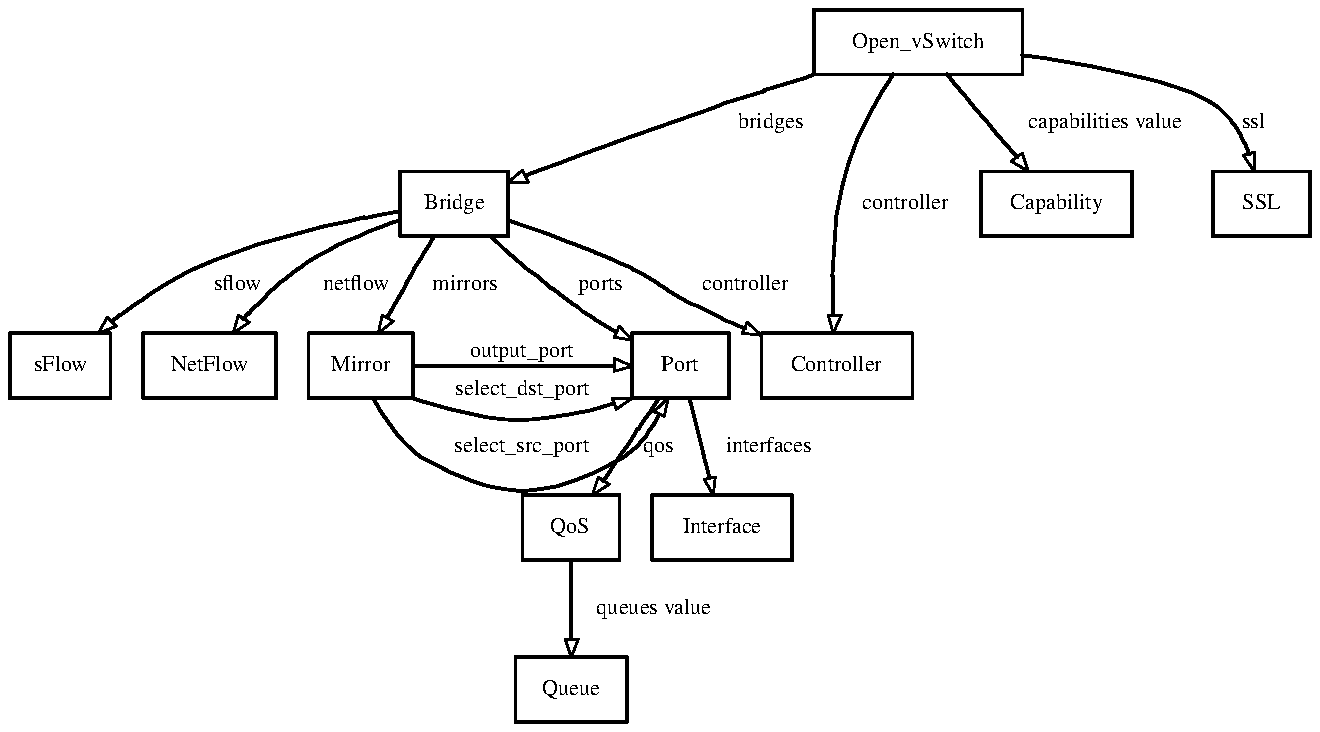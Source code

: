 .\"  Creator: Graphviz version 2.20.2 (Sun Oct 12 22:28:10 UTC 2008)
.\"  For: (blp) Ben Pfaff,,,
.\"  Title: Open_vSwitch
.\"  save point size and font
.nr .S \n(.s
.nr DF \n(.f
.PS 6.50000 3.59722
# to change drawing size, multiply the width and height on the .PS line above and the number on the two lines below (rounded to the nearest integer) by a scale factor
.nr SF 6500
scalethickness = 6500
# don't change anything below this line in this drawing
# non-fatal run-time pic version determination, version 2
boxrad=2.0 # will be reset to 0.0 by gpic only
scale=1.0 # required for comparisons
# boxrad is now 0.0 in gpic, else it remains 2.0
# dashwid is 0.1 in 10th Edition, 0.05 in DWB 2 and in gpic
# fillval is 0.3 in 10th Edition (fill 0 means black), 0.5 in gpic (fill 0 means white), undefined in DWB 2
# fill has no meaning in DWB 2, gpic can use fill or filled, 10th Edition uses fill only
# DWB 2 doesn't use fill and doesn't define fillval
# reset works in gpic and 10th edition, but isn't defined in DWB 2
# DWB 2 compatibility definitions
if boxrad > 1.0 && dashwid < 0.075 then X
	fillval = 1;
	define fill Y Y;
	define solid Y Y;
	define reset Y scale=1.0 Y;
X
reset # set to known state
# GNU pic vs. 10th Edition d\(e'tente
if fillval > 0.4 then X
	define setfillval Y fillval = 1 - Y;
	define bold Y thickness 2 Y;
	# if you use gpic and it barfs on encountering "solid",
	#	install a more recent version of gpic or switch to DWB or 10th Edition pic;
	#	sorry, the groff folks changed gpic; send any complaint to them;
X else Z
	define setfillval Y fillval = Y;
	define bold Y Y;
	define filled Y fill Y;
Z
# arrowhead has no meaning in DWB 2, arrowhead = 7 makes filled arrowheads in gpic and in 10th Edition
# arrowhead is undefined in DWB 2, initially 1 in gpic, 2 in 10th Edition
arrowhead = 7 # not used by graphviz
# GNU pic supports a boxrad variable to draw boxes with rounded corners; DWB and 10th Ed. do not
boxrad = 0 # no rounded corners in graphviz
# GNU pic supports a linethick variable to set line thickness; DWB and 10th Ed. do not
linethick = 1; oldlinethick = linethick
# .PS w/o args causes GNU pic to scale drawing to fit 8.5x11 paper; DWB does not
# maxpsht and maxpswid have no meaning in DWB 2.0, set page boundaries in gpic and in 10th Edition
# maxpsht and maxpswid are predefined to 11.0 and 8.5 in gpic
maxpsht = 3.597222
maxpswid = 6.500000
Dot: [
define attrs0 % %; define unfilled % %; define rounded % %; define diagonals % %
setfillval 0.000000
setfillval 0.827451
.ft R 
.ps 8*\n(SFu/6500u
setfillval 1.000000
setfillval 1.000000
setfillval 1.000000
{
define attrs1 % %
#	Bridge
setfillval 0.000000
box attrs1 wid 0.53352 ht 0.32011 at (2.19631,2.56088);
{
define attrs2 % %
setfillval 0.000000
"Bridge" at (2.19631,2.55791);
}
linethick = oldlinethick
}
linethick = oldlinethick
{
define attrs1 % %
#	sFlow
setfillval 0.000000
box attrs1 wid 0.49795 ht 0.32011 at (0.24897,1.76060);
{
define attrs2 % %
setfillval 0.000000
"sFlow" at (0.24897,1.75764);
}
linethick = oldlinethick
}
linethick = oldlinethick
{
define attrs1 % %
#	Bridge -> sFlow
setfillval 0.000000
setfillval 0.000000
P0: (1.92955,2.52531)
P1: (1.84522,2.51062)
P2: (1.75320,2.49315)
P3: (1.65489,2.47281)
P4: (1.55168,2.44948)
P5: (1.44494,2.42305)
P6: (1.33607,2.39342)
P7: (1.22645,2.36049)
P8: (1.11747,2.32414)
P9: (1.01051,2.28427)
P10: (0.90698,2.24077)
P11: (0.86432,2.21866)
P12: (0.82183,2.19517)
P13: (0.77965,2.17050)
P14: (0.73796,2.14488)
P15: (0.69690,2.11850)
P16: (0.65665,2.09160)
P17: (0.61736,2.06437)
P18: (0.57918,2.03703)
P19: (0.54229,2.00981)
P20: (0.50684,1.98290)
move to P0; line attrs1 to P1 then to P2
move to P2; line attrs1 to P3 then to P4
move to P4; line attrs1 to P5 then to P6
move to P6; line attrs1 to P7 then to P8
move to P8; line attrs1 to P9 then to P10
move to P10; line attrs1 to P11 then to P12
move to P12; line attrs1 to P13 then to P14
move to P14; line attrs1 to P15 then to P16
move to P16; line attrs1 to P17 then to P18
move to P18; line attrs1 to P19 then to P20
{
define attrs2 % %
define attrs2 % solid %
oldlinethick = linethick;linethick = 1 * scalethickness / 10153
P0: (0.52462,1.95622)
P1: (0.43570,1.92066)
P2: (0.48016,2.00068)
move to P0; line attrs2 to P1
move to P1; line attrs2 to P2
move to P2; line attrs2 to P0
}
linethick = oldlinethick
{
define attrs2 % %
setfillval 0.000000
"sflow" at (1.12483,2.15777);
}
linethick = oldlinethick
}
linethick = oldlinethick
{
define attrs1 % %
#	Mirror
setfillval 0.000000
box attrs1 wid 0.51573 ht 0.32011 at (1.73393,1.76060);
{
define attrs2 % %
setfillval 0.000000
"Mirror" at (1.73393,1.75764);
}
linethick = oldlinethick
}
linethick = oldlinethick
{
define attrs1 % %
#	Bridge -> Mirror
setfillval 0.000000
setfillval 0.000000
P0: (2.09850,2.40082)
P1: (2.08807,2.38482)
P2: (2.07808,2.36881)
P3: (2.06840,2.35280)
P4: (2.05894,2.33680)
P5: (2.04959,2.32079)
P6: (2.04024,2.30479)
P7: (2.03077,2.28878)
P8: (2.02110,2.27278)
P9: (2.01111,2.25677)
P10: (2.00068,2.24077)
P11: (1.98735,2.21676)
P12: (1.97401,2.19275)
P13: (1.96067,2.16874)
P14: (1.94733,2.14473)
P15: (1.93399,2.12073)
P16: (1.92066,2.09672)
P17: (1.90732,2.07271)
P18: (1.89398,2.04870)
P19: (1.88064,2.02469)
P20: (1.86731,2.00068)
move to P0; line attrs1 to P1 then to P2
move to P2; line attrs1 to P3 then to P4
move to P4; line attrs1 to P5 then to P6
move to P6; line attrs1 to P7 then to P8
move to P8; line attrs1 to P9 then to P10
move to P10; line attrs1 to P11 then to P12
move to P12; line attrs1 to P13 then to P14
move to P14; line attrs1 to P15 then to P16
move to P16; line attrs1 to P17 then to P18
move to P18; line attrs1 to P19 then to P20
{
define attrs2 % %
define attrs2 % solid %
oldlinethick = linethick;linethick = 1 * scalethickness / 10153
P0: (1.89398,1.98290)
P1: (1.82285,1.92066)
P2: (1.84063,2.00958)
move to P0; line attrs2 to P1
move to P1; line attrs2 to P2
move to P2; line attrs2 to P0
}
linethick = oldlinethick
{
define attrs2 % %
setfillval 0.000000
"mirrors" at (2.24966,2.15777);
}
linethick = oldlinethick
}
linethick = oldlinethick
{
define attrs1 % %
#	Port
setfillval 0.000000
box attrs1 wid 0.48016 ht 0.32011 at (3.31669,1.76060);
{
define attrs2 % %
setfillval 0.000000
"Port" at (3.31224,1.75764);
}
linethick = oldlinethick
}
linethick = oldlinethick
{
define attrs1 % %
#	Bridge -> Port
setfillval 0.000000
setfillval 0.000000
P0: (2.37415,2.40082)
P1: (2.40743,2.37073)
P2: (2.44300,2.33936)
P3: (2.48050,2.30703)
P4: (2.51955,2.27406)
P5: (2.55976,2.24077)
P6: (2.60078,2.20747)
P7: (2.64223,2.17450)
P8: (2.68373,2.14217)
P9: (2.72490,2.11080)
P10: (2.76539,2.08071)
P11: (2.78699,2.06471)
P12: (2.80907,2.04877)
P13: (2.83157,2.03294)
P14: (2.85445,2.01726)
P15: (2.87765,2.00180)
P16: (2.90112,1.98660)
P17: (2.92480,1.97172)
P18: (2.94863,1.95722)
P19: (2.97258,1.94314)
P20: (2.99658,1.92955)
move to P0; line attrs1 to P1 then to P2
move to P2; line attrs1 to P3 then to P4
move to P4; line attrs1 to P5 then to P6
move to P6; line attrs1 to P7 then to P8
move to P8; line attrs1 to P9 then to P10
move to P10; line attrs1 to P11 then to P12
move to P12; line attrs1 to P13 then to P14
move to P14; line attrs1 to P15 then to P16
move to P16; line attrs1 to P17 then to P18
move to P18; line attrs1 to P19 then to P20
{
define attrs2 % %
define attrs2 % solid %
oldlinethick = linethick;linethick = 1 * scalethickness / 10153
P0: (3.01436,1.95622)
P1: (3.07661,1.88509)
P2: (2.98769,1.90287)
move to P0; line attrs2 to P1
move to P1; line attrs2 to P2
move to P2; line attrs2 to P0
}
linethick = oldlinethick
{
define attrs2 % %
setfillval 0.000000
"ports" at (2.92100,2.15777);
}
linethick = oldlinethick
}
linethick = oldlinethick
{
define attrs1 % %
#	Controller
setfillval 0.000000
box attrs1 wid 0.74692 ht 0.32011 at (4.09029,1.76060);
{
define attrs2 % %
setfillval 0.000000
"Controller" at (4.08584,1.75764);
}
linethick = oldlinethick
}
linethick = oldlinethick
{
define attrs1 % %
#	Bridge -> Controller
setfillval 0.000000
setfillval 0.000000
P0: (2.46306,2.48085)
P1: (2.51818,2.46164)
P2: (2.57638,2.44137)
P3: (2.63704,2.42003)
P4: (2.69952,2.39762)
P5: (2.76317,2.37415)
P6: (2.82735,2.34960)
P7: (2.89142,2.32399)
P8: (2.95475,2.29732)
P9: (3.01669,2.26958)
P10: (3.07661,2.24077)
P11: (3.11337,2.22284)
P12: (3.14447,2.20619)
P13: (3.17120,2.19051)
P14: (3.19483,2.17546)
P15: (3.21666,2.16074)
P16: (3.23794,2.14601)
P17: (3.25998,2.13097)
P18: (3.28404,2.11528)
P19: (3.31141,2.09864)
P20: (3.34337,2.08071)
P21: (3.37271,2.06713)
P22: (3.40205,2.05318)
P23: (3.43140,2.03902)
P24: (3.46074,2.02480)
P25: (3.49008,2.01069)
P26: (3.51943,1.99684)
P27: (3.54877,1.98342)
P28: (3.57811,1.97059)
P29: (3.60746,1.95851)
P30: (3.63680,1.94733)
move to P0; line attrs1 to P1 then to P2
move to P2; line attrs1 to P3 then to P4
move to P4; line attrs1 to P5 then to P6
move to P6; line attrs1 to P7 then to P8
move to P8; line attrs1 to P9 then to P10
move to P10; line attrs1 to P11 then to P12
move to P12; line attrs1 to P13 then to P14
move to P14; line attrs1 to P15 then to P16
move to P16; line attrs1 to P17 then to P18
move to P18; line attrs1 to P19 then to P20
move to P20; line attrs1 to P21 then to P22
move to P22; line attrs1 to P23 then to P24
move to P24; line attrs1 to P25 then to P26
move to P26; line attrs1 to P27 then to P28
move to P28; line attrs1 to P29 then to P30
{
define attrs2 % %
define attrs2 % solid %
oldlinethick = linethick;linethick = 1 * scalethickness / 10153
P0: (3.64569,1.97401)
P1: (3.71683,1.91176)
P2: (3.61902,1.92066)
move to P0; line attrs2 to P1
move to P1; line attrs2 to P2
move to P2; line attrs2 to P0
}
linethick = oldlinethick
{
define attrs2 % %
setfillval 0.000000
"controller" at (3.63680,2.15777);
}
linethick = oldlinethick
}
linethick = oldlinethick
{
define attrs1 % %
#	NetFlow
setfillval 0.000000
box attrs1 wid 0.65800 ht 0.32011 at (0.98700,1.76060);
{
define attrs2 % %
setfillval 0.000000
"NetFlow" at (0.98700,1.75764);
}
linethick = oldlinethick
}
linethick = oldlinethick
{
define attrs1 % %
#	Bridge -> NetFlow
setfillval 0.000000
setfillval 0.000000
P0: (1.92955,2.48085)
P1: (1.88055,2.46404)
P2: (1.82989,2.44564)
P3: (1.77806,2.42563)
P4: (1.72553,2.40402)
P5: (1.67279,2.38081)
P6: (1.62032,2.35601)
P7: (1.56860,2.32960)
P8: (1.51810,2.30159)
P9: (1.46931,2.27198)
P10: (1.42271,2.24077)
P11: (1.39363,2.21891)
P12: (1.36509,2.19609)
P13: (1.33708,2.17242)
P14: (1.30960,2.14801)
P15: (1.28266,2.12295)
P16: (1.25625,2.09736)
P17: (1.23038,2.07134)
P18: (1.20503,2.04500)
P19: (1.18023,2.01845)
P20: (1.15595,1.99179)
move to P0; line attrs1 to P1 then to P2
move to P2; line attrs1 to P3 then to P4
move to P4; line attrs1 to P5 then to P6
move to P6; line attrs1 to P7 then to P8
move to P8; line attrs1 to P9 then to P10
move to P10; line attrs1 to P11 then to P12
move to P12; line attrs1 to P13 then to P14
move to P14; line attrs1 to P15 then to P16
move to P16; line attrs1 to P17 then to P18
move to P18; line attrs1 to P19 then to P20
{
define attrs2 % %
define attrs2 % solid %
oldlinethick = linethick;linethick = 1 * scalethickness / 10153
P0: (1.18263,1.97401)
P1: (1.10260,1.92066)
P2: (1.12927,2.00958)
move to P0; line attrs2 to P1
move to P1; line attrs2 to P2
move to P2; line attrs2 to P0
}
linethick = oldlinethick
{
define attrs2 % %
setfillval 0.000000
"netflow" at (1.71170,2.15777);
}
linethick = oldlinethick
}
linethick = oldlinethick
{
define attrs1 % %
#	Mirror -> Port
setfillval 0.000000
setfillval 0.000000
P0: (1.79617,1.60055)
P1: (1.81565,1.56758)
P2: (1.83679,1.53318)
P3: (1.85963,1.49803)
P4: (1.88424,1.46283)
P5: (1.91065,1.42827)
P6: (1.93894,1.39504)
P7: (1.96914,1.36384)
P8: (2.00132,1.33535)
P9: (2.03553,1.31029)
P10: (2.07182,1.28933)
P11: (2.17646,1.23651)
P12: (2.27299,1.19543)
P13: (2.36344,1.16609)
P14: (2.44983,1.14848)
P15: (2.53420,1.14261)
P16: (2.61857,1.14848)
P17: (2.70496,1.16609)
P18: (2.79541,1.19543)
P19: (2.89194,1.23651)
P20: (2.99658,1.28933)
P21: (3.02512,1.30421)
P22: (3.05207,1.32191)
P23: (3.07741,1.34207)
P24: (3.10115,1.36431)
P25: (3.12329,1.38825)
P26: (3.14383,1.41353)
P27: (3.16277,1.43977)
P28: (3.18011,1.46660)
P29: (3.19585,1.49364)
P30: (3.20999,1.52052)
move to P0; line attrs1 to P1 then to P2
move to P2; line attrs1 to P3 then to P4
move to P4; line attrs1 to P5 then to P6
move to P6; line attrs1 to P7 then to P8
move to P8; line attrs1 to P9 then to P10
move to P10; line attrs1 to P11 then to P12
move to P12; line attrs1 to P13 then to P14
move to P14; line attrs1 to P15 then to P16
move to P16; line attrs1 to P17 then to P18
move to P18; line attrs1 to P19 then to P20
move to P20; line attrs1 to P21 then to P22
move to P22; line attrs1 to P23 then to P24
move to P24; line attrs1 to P25 then to P26
move to P26; line attrs1 to P27 then to P28
move to P28; line attrs1 to P29 then to P30
{
define attrs2 % %
define attrs2 % solid %
oldlinethick = linethick;linethick = 1 * scalethickness / 10153
P0: (3.18331,1.53830)
P1: (3.25445,1.60055)
P2: (3.23666,1.51163)
move to P0; line attrs2 to P1
move to P1; line attrs2 to P2
move to P2; line attrs2 to P0
}
linethick = oldlinethick
{
define attrs2 % %
setfillval 0.000000
"select_src_port" at (2.52975,1.35750);
}
linethick = oldlinethick
}
linethick = oldlinethick
{
define attrs1 % %
#	Mirror -> Port
setfillval 0.000000
setfillval 0.000000
P0: (1.99179,1.76060)
P1: (2.07850,1.76060)
P2: (2.17219,1.76060)
P3: (2.27133,1.76060)
P4: (2.37436,1.76060)
P5: (2.47974,1.76060)
P6: (2.58592,1.76060)
P7: (2.69135,1.76060)
P8: (2.79448,1.76060)
P9: (2.89378,1.76060)
P10: (2.98769,1.76060)
move to P0; line attrs1 to P1 then to P2
move to P2; line attrs1 to P3 then to P4
move to P4; line attrs1 to P5 then to P6
move to P6; line attrs1 to P7 then to P8
move to P8; line attrs1 to P9 then to P10
{
define attrs2 % %
define attrs2 % solid %
oldlinethick = linethick;linethick = 1 * scalethickness / 10153
P0: (2.98769,1.79617)
P1: (3.07661,1.76060)
P2: (2.98769,1.73393)
move to P0; line attrs2 to P1
move to P1; line attrs2 to P2
move to P2; line attrs2 to P0
}
linethick = oldlinethick
{
define attrs2 % %
setfillval 0.000000
"output_port" at (2.52975,1.82877);
}
linethick = oldlinethick
}
linethick = oldlinethick
{
define attrs1 % %
#	Mirror -> Port
setfillval 0.000000
setfillval 0.000000
P0: (1.99179,1.60055)
P1: (1.99979,1.59788)
P2: (2.00780,1.59521)
P3: (2.01580,1.59254)
P4: (2.02380,1.58988)
P5: (2.03181,1.58721)
P6: (2.03981,1.58454)
P7: (2.04781,1.58187)
P8: (2.05581,1.57921)
P9: (2.06382,1.57654)
P10: (2.07182,1.57387)
P11: (2.17501,1.54698)
P12: (2.26780,1.52521)
P13: (2.35312,1.50889)
P14: (2.43390,1.49833)
P15: (2.51308,1.49384)
P16: (2.59360,1.49576)
P17: (2.67838,1.50441)
P18: (2.77037,1.52009)
P19: (2.87249,1.54314)
P20: (2.98769,1.57387)
move to P0; line attrs1 to P1 then to P2
move to P2; line attrs1 to P3 then to P4
move to P4; line attrs1 to P5 then to P6
move to P6; line attrs1 to P7 then to P8
move to P8; line attrs1 to P9 then to P10
move to P10; line attrs1 to P11 then to P12
move to P12; line attrs1 to P13 then to P14
move to P14; line attrs1 to P15 then to P16
move to P16; line attrs1 to P17 then to P18
move to P18; line attrs1 to P19 then to P20
{
define attrs2 % %
define attrs2 % solid %
oldlinethick = linethick;linethick = 1 * scalethickness / 10153
P0: (2.97880,1.60055)
P1: (3.07661,1.60055)
P2: (2.99658,1.54720)
move to P0; line attrs2 to P1
move to P1; line attrs2 to P2
move to P2; line attrs2 to P0
}
linethick = oldlinethick
{
define attrs2 % %
setfillval 0.000000
"select_dst_port" at (2.53420,1.64204);
}
linethick = oldlinethick
}
linethick = oldlinethick
{
define attrs1 % %
#	QoS
setfillval 0.000000
box attrs1 wid 0.48016 ht 0.32011 at (2.77428,0.96033);
{
define attrs2 % %
setfillval 0.000000
"QoS" at (2.76984,0.95736);
}
linethick = oldlinethick
}
linethick = oldlinethick
{
define attrs1 % %
#	Port -> QoS
setfillval 0.000000
setfillval 0.000000
P0: (3.20999,1.60055)
P1: (3.18522,1.56461)
P2: (3.15912,1.52642)
P3: (3.13196,1.48643)
P4: (3.10399,1.44505)
P5: (3.07550,1.40270)
P6: (3.04673,1.35982)
P7: (3.01797,1.31684)
P8: (2.98947,1.27418)
P9: (2.96150,1.23226)
P10: (2.93434,1.19152)
move to P0; line attrs1 to P1 then to P2
move to P2; line attrs1 to P3 then to P4
move to P4; line attrs1 to P5 then to P6
move to P6; line attrs1 to P7 then to P8
move to P8; line attrs1 to P9 then to P10
{
define attrs2 % %
define attrs2 % solid %
oldlinethick = linethick;linethick = 1 * scalethickness / 10153
P0: (2.96101,1.17373)
P1: (2.88098,1.12038)
P2: (2.90766,1.20930)
move to P0; line attrs2 to P1
move to P1; line attrs2 to P2
move to P2; line attrs2 to P0
}
linethick = oldlinethick
{
define attrs2 % %
setfillval 0.000000
"qos" at (3.20554,1.35750);
}
linethick = oldlinethick
}
linethick = oldlinethick
{
define attrs1 % %
#	Interface
setfillval 0.000000
box attrs1 wid 0.69357 ht 0.32011 at (3.52120,0.96033);
{
define attrs2 % %
setfillval 0.000000
"Interface" at (3.52120,0.95736);
}
linethick = oldlinethick
}
linethick = oldlinethick
{
define attrs1 % %
#	Port -> Interface
setfillval 0.000000
setfillval 0.000000
P0: (3.36115,1.60055)
P1: (3.36941,1.56486)
P2: (3.37815,1.52742)
P3: (3.38732,1.48859)
P4: (3.39686,1.44874)
P5: (3.40672,1.40826)
P6: (3.41685,1.36751)
P7: (3.42719,1.32686)
P8: (3.43769,1.28670)
P9: (3.44830,1.24739)
P10: (3.45896,1.20930)
move to P0; line attrs1 to P1 then to P2
move to P2; line attrs1 to P3 then to P4
move to P4; line attrs1 to P5 then to P6
move to P6; line attrs1 to P7 then to P8
move to P8; line attrs1 to P9 then to P10
{
define attrs2 % %
define attrs2 % solid %
oldlinethick = linethick;linethick = 1 * scalethickness / 10153
P0: (3.48564,1.20930)
P1: (3.47674,1.12038)
P2: (3.43228,1.20041)
move to P0; line attrs2 to P1
move to P1; line attrs2 to P2
move to P2; line attrs2 to P0
}
linethick = oldlinethick
{
define attrs2 % %
setfillval 0.000000
"interfaces" at (3.75239,1.35750);
}
linethick = oldlinethick
}
linethick = oldlinethick
{
define attrs1 % %
#	Queue
setfillval 0.000000
box attrs1 wid 0.55130 ht 0.32011 at (2.77428,0.16005);
{
define attrs2 % %
setfillval 0.000000
"Queue" at (2.77428,0.15709);
}
linethick = oldlinethick
}
linethick = oldlinethick
{
define attrs1 % %
#	QoS -> Queue
setfillval 0.000000
setfillval 0.000000
P0: (2.77428,0.80027)
P1: (2.77428,0.76483)
P2: (2.77428,0.72800)
P3: (2.77428,0.69000)
P4: (2.77428,0.65103)
P5: (2.77428,0.61132)
P6: (2.77428,0.57108)
P7: (2.77428,0.53051)
P8: (2.77428,0.48984)
P9: (2.77428,0.44927)
P10: (2.77428,0.40903)
move to P0; line attrs1 to P1 then to P2
move to P2; line attrs1 to P3 then to P4
move to P4; line attrs1 to P5 then to P6
move to P6; line attrs1 to P7 then to P8
move to P8; line attrs1 to P9 then to P10
{
define attrs2 % %
define attrs2 % solid %
oldlinethick = linethick;linethick = 1 * scalethickness / 10153
P0: (2.80985,0.40903)
P1: (2.77428,0.32011)
P2: (2.74761,0.40903)
move to P0; line attrs2 to P1
move to P1; line attrs2 to P2
move to P2; line attrs2 to P0
}
linethick = oldlinethick
{
define attrs2 % %
setfillval 0.000000
"queues value" at (3.18331,0.55723);
}
linethick = oldlinethick
}
linethick = oldlinethick
{
define attrs1 % %
#	Open_vSwitch
setfillval 0.000000
box attrs1 wid 1.03146 ht 0.32011 at (4.49042,3.36115);
{
define attrs2 % %
setfillval 0.000000
"Open_vSwitch" at (4.49042,3.35819);
}
linethick = oldlinethick
}
linethick = oldlinethick
{
define attrs1 % %
#	Open_vSwitch -> Bridge
setfillval 0.000000
setfillval 0.000000
P0: (3.97469,3.20109)
P1: (3.92643,3.18509)
P2: (3.87773,3.16908)
P3: (3.82872,3.15308)
P4: (3.77950,3.13707)
P5: (3.73016,3.12107)
P6: (3.68083,3.10506)
P7: (3.63161,3.08906)
P8: (3.58259,3.07305)
P9: (3.53390,3.05705)
P10: (3.48564,3.04104)
P11: (3.38867,3.00613)
P12: (3.29037,2.97090)
P13: (3.19154,2.93556)
P14: (3.09297,2.90033)
P15: (2.99547,2.86542)
P16: (2.89984,2.83105)
P17: (2.80687,2.79742)
P18: (2.71737,2.76475)
P19: (2.63214,2.73325)
P20: (2.55198,2.70315)
move to P0; line attrs1 to P1 then to P2
move to P2; line attrs1 to P3 then to P4
move to P4; line attrs1 to P5 then to P6
move to P6; line attrs1 to P7 then to P8
move to P8; line attrs1 to P9 then to P10
move to P10; line attrs1 to P11 then to P12
move to P12; line attrs1 to P13 then to P14
move to P14; line attrs1 to P15 then to P16
move to P16; line attrs1 to P17 then to P18
move to P18; line attrs1 to P19 then to P20
{
define attrs2 % %
define attrs2 % solid %
oldlinethick = linethick;linethick = 1 * scalethickness / 10153
P0: (2.56088,2.66758)
P1: (2.46306,2.66758)
P2: (2.53420,2.72982)
move to P0; line attrs2 to P1
move to P1; line attrs2 to P2
move to P2; line attrs2 to P0
}
linethick = oldlinethick
{
define attrs2 % %
setfillval 0.000000
"bridges" at (3.76129,2.95805);
}
linethick = oldlinethick
}
linethick = oldlinethick
{
define attrs1 % %
#	Open_vSwitch -> Controller
setfillval 0.000000
setfillval 0.000000
P0: (4.36594,3.20109)
P1: (4.34122,3.16220)
P2: (4.31543,3.12043)
P3: (4.28911,3.07609)
P4: (4.26279,3.02952)
P5: (4.23700,2.98102)
P6: (4.21228,2.93092)
P7: (4.18917,2.87954)
P8: (4.16818,2.82721)
P9: (4.14986,2.77423)
P10: (4.13475,2.72093)
P11: (4.11548,2.64795)
P12: (4.10010,2.57354)
P13: (4.08825,2.49837)
P14: (4.07955,2.42316)
P15: (4.07361,2.34858)
P16: (4.07008,2.27534)
P17: (4.06858,2.20412)
P18: (4.06873,2.13563)
P19: (4.07016,2.07055)
P20: (4.07250,2.00958)
move to P0; line attrs1 to P1 then to P2
move to P2; line attrs1 to P3 then to P4
move to P4; line attrs1 to P5 then to P6
move to P6; line attrs1 to P7 then to P8
move to P8; line attrs1 to P9 then to P10
move to P10; line attrs1 to P11 then to P12
move to P12; line attrs1 to P13 then to P14
move to P14; line attrs1 to P15 then to P16
move to P16; line attrs1 to P17 then to P18
move to P18; line attrs1 to P19 then to P20
{
define attrs2 % %
define attrs2 % solid %
oldlinethick = linethick;linethick = 1 * scalethickness / 10153
P0: (4.10807,2.00958)
P1: (4.07250,1.92066)
P2: (4.04583,2.00958)
move to P0; line attrs2 to P1
move to P1; line attrs2 to P2
move to P2; line attrs2 to P0
}
linethick = oldlinethick
{
define attrs2 % %
setfillval 0.000000
"controller" at (4.42818,2.55791);
}
linethick = oldlinethick
}
linethick = oldlinethick
{
define attrs1 % %
#	Capability
setfillval 0.000000
box attrs1 wid 0.74692 ht 0.32011 at (5.17510,2.56088);
{
define attrs2 % %
setfillval 0.000000
"Capability" at (5.17510,2.55791);
}
linethick = oldlinethick
}
linethick = oldlinethick
{
define attrs1 % %
#	Open_vSwitch -> Capability
setfillval 0.000000
setfillval 0.000000
P0: (4.63269,3.20109)
P1: (4.66305,3.16515)
P2: (4.69522,3.12697)
P3: (4.72889,3.08698)
P4: (4.76373,3.04559)
P5: (4.79942,3.00325)
P6: (4.83564,2.96037)
P7: (4.87208,2.91739)
P8: (4.90842,2.87473)
P9: (4.94432,2.83281)
P10: (4.97948,2.79207)
move to P0; line attrs1 to P1 then to P2
move to P2; line attrs1 to P3 then to P4
move to P4; line attrs1 to P5 then to P6
move to P6; line attrs1 to P7 then to P8
move to P8; line attrs1 to P9 then to P10
{
define attrs2 % %
define attrs2 % solid %
oldlinethick = linethick;linethick = 1 * scalethickness / 10153
P0: (5.00616,2.80985)
P1: (5.03283,2.72093)
P2: (4.95280,2.77428)
move to P0; line attrs2 to P1
move to P1; line attrs2 to P2
move to P2; line attrs2 to P0
}
linethick = oldlinethick
{
define attrs2 % %
setfillval 0.000000
"capabilities value" at (5.41518,2.95805);
}
linethick = oldlinethick
}
linethick = oldlinethick
{
define attrs1 % %
#	SSL
setfillval 0.000000
box attrs1 wid 0.48016 ht 0.32011 at (6.18878,2.56088);
{
define attrs2 % %
setfillval 0.000000
"SSL" at (6.18878,2.55791);
}
linethick = oldlinethick
}
linethick = oldlinethick
{
define attrs1 % %
#	Open_vSwitch -> SSL
setfillval 0.000000
setfillval 0.000000
P0: (5.00616,3.29891)
P1: (5.11780,3.28184)
P2: (5.23244,3.26270)
P3: (5.34771,3.24153)
P4: (5.46128,3.21838)
P5: (5.57079,3.19331)
P6: (5.67390,3.16638)
P7: (5.76827,3.13763)
P8: (5.85153,3.10712)
P9: (5.92135,3.07491)
P10: (5.97538,3.04104)
P11: (5.99617,3.02160)
P12: (6.01585,3.00078)
P13: (6.03436,2.97878)
P14: (6.05163,2.95582)
P15: (6.06763,2.93211)
P16: (6.08229,2.90787)
P17: (6.09557,2.88331)
P18: (6.10740,2.85865)
P19: (6.11774,2.83409)
P20: (6.12654,2.80985)
move to P0; line attrs1 to P1 then to P2
move to P2; line attrs1 to P3 then to P4
move to P4; line attrs1 to P5 then to P6
move to P6; line attrs1 to P7 then to P8
move to P8; line attrs1 to P9 then to P10
move to P10; line attrs1 to P11 then to P12
move to P12; line attrs1 to P13 then to P14
move to P14; line attrs1 to P15 then to P16
move to P16; line attrs1 to P17 then to P18
move to P18; line attrs1 to P19 then to P20
{
define attrs2 % %
define attrs2 % solid %
oldlinethick = linethick;linethick = 1 * scalethickness / 10153
P0: (6.15321,2.81874)
P1: (6.15321,2.72093)
P2: (6.09986,2.80096)
move to P0; line attrs2 to P1
move to P1; line attrs2 to P2
move to P2; line attrs2 to P0
}
linethick = oldlinethick
{
define attrs2 % %
setfillval 0.000000
"ssl" at (6.14877,2.95805);
}
linethick = oldlinethick
}
linethick = oldlinethick
]
.PE
.\"  restore point size and font
.ps \n(.S
.ft \n(DF

